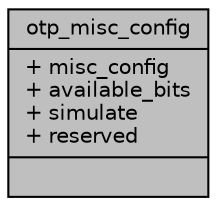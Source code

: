 digraph "otp_misc_config"
{
 // INTERACTIVE_SVG=YES
 // LATEX_PDF_SIZE
  bgcolor="transparent";
  edge [fontname="Helvetica",fontsize="10",labelfontname="Helvetica",labelfontsize="10"];
  node [fontname="Helvetica",fontsize="10",shape=record];
  Node1 [label="{otp_misc_config\n|+ misc_config\l+ available_bits\l+ simulate\l+ reserved\l|}",height=0.2,width=0.4,color="black", fillcolor="grey75", style="filled", fontcolor="black",tooltip=" "];
}
